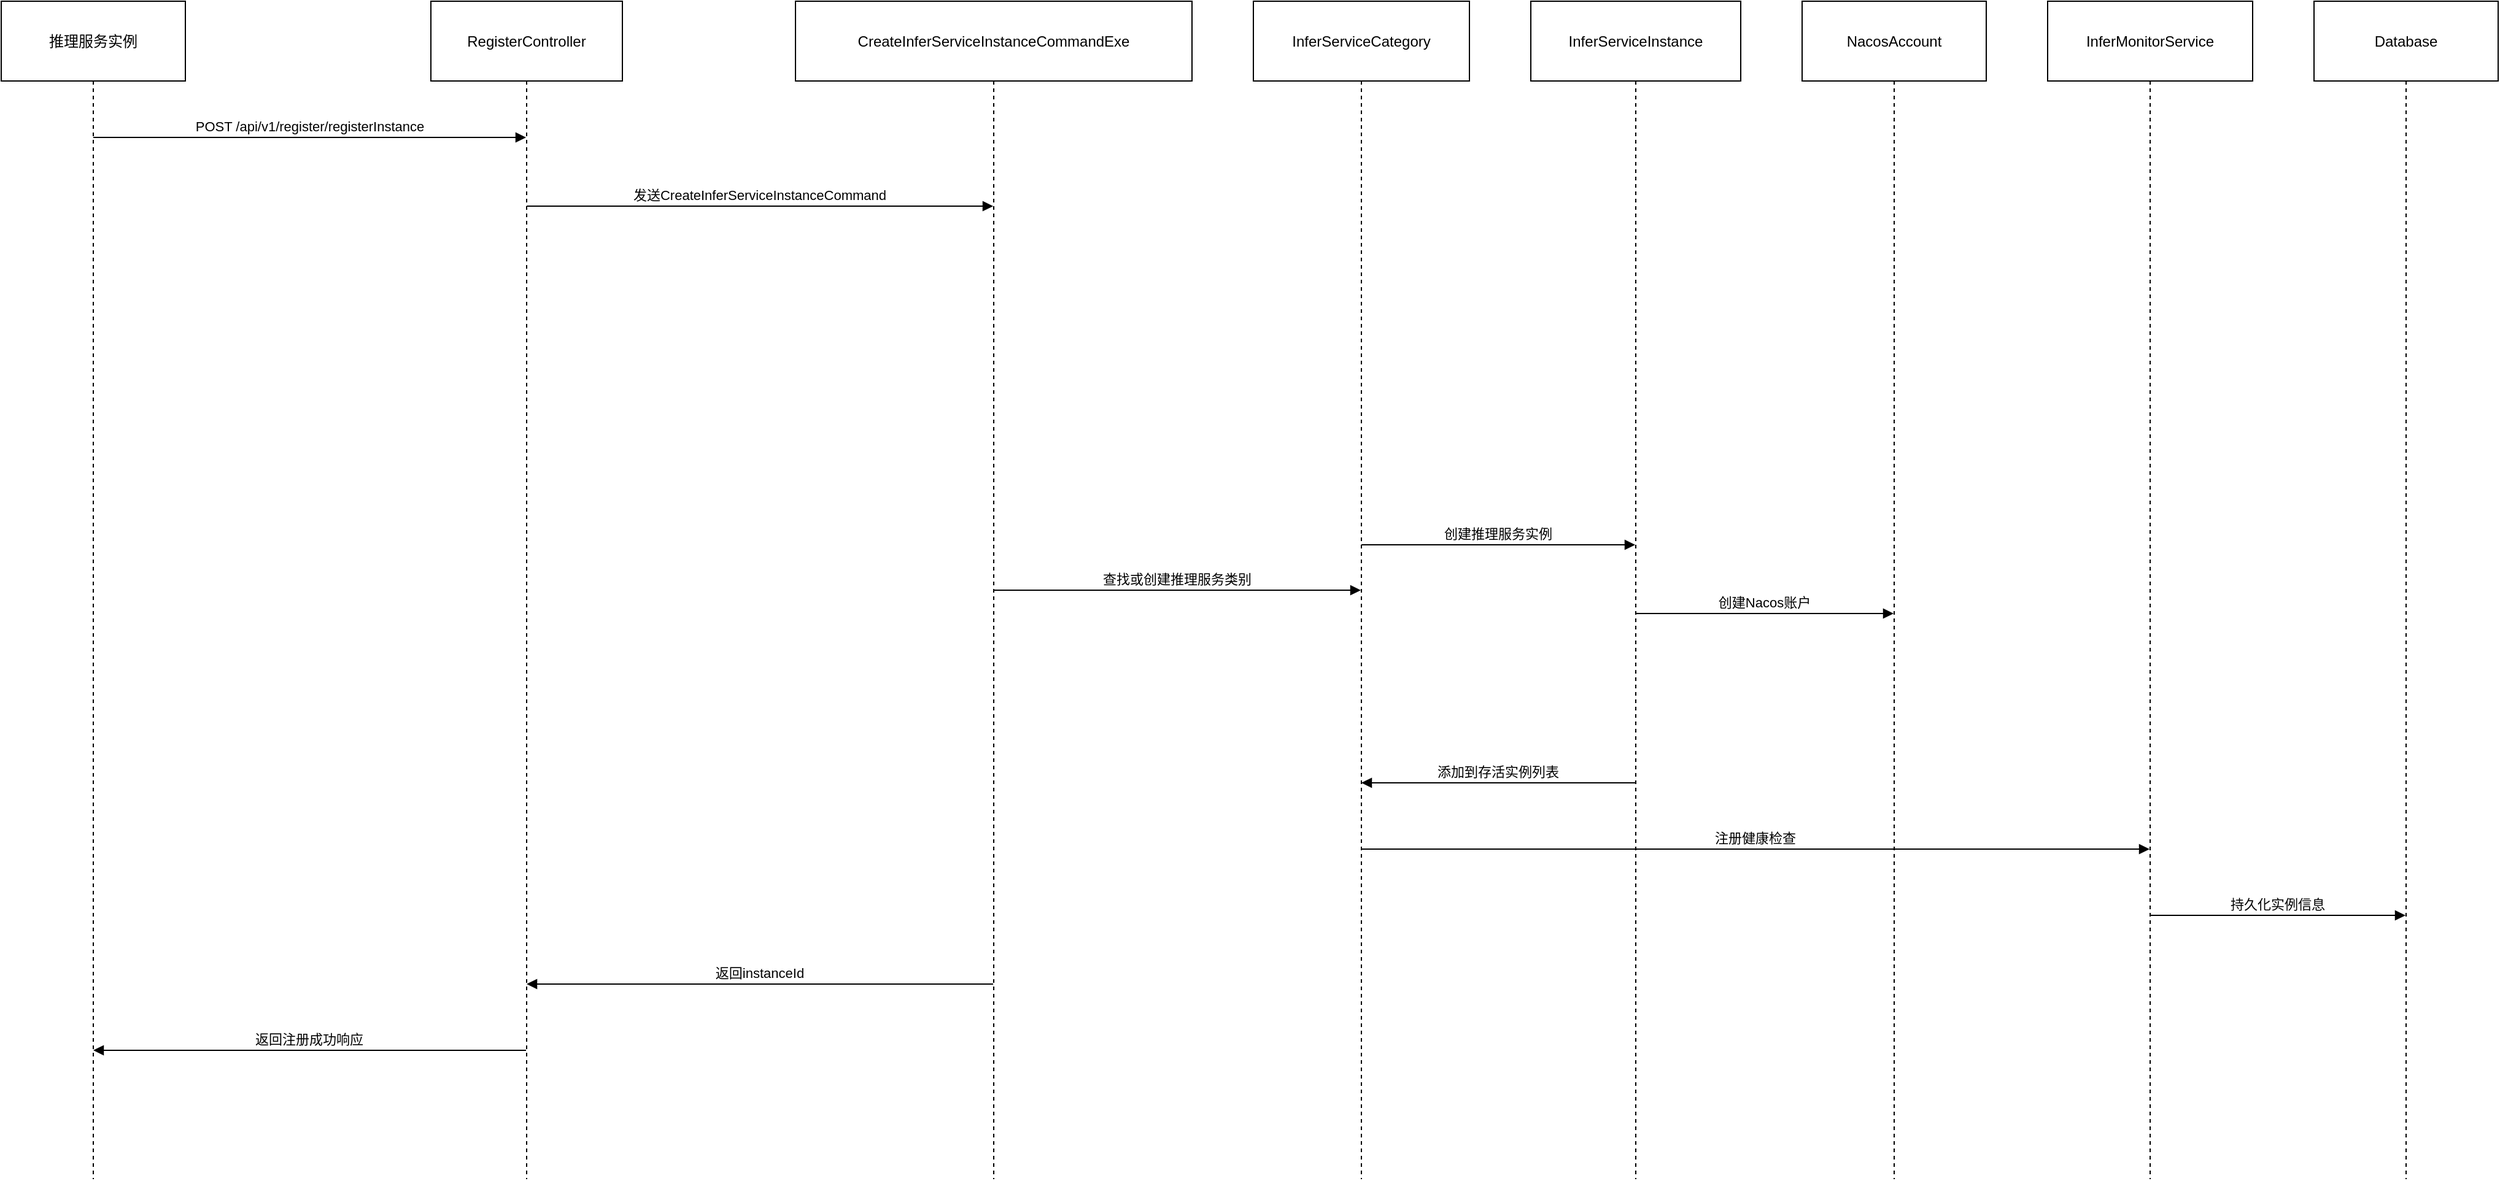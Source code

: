 <mxfile version="27.1.6">
  <diagram id="C5RBs43oDa-KdzZeNtuy" name="Page-1">
    <mxGraphModel dx="2220" dy="1090" grid="0" gridSize="10" guides="0" tooltips="1" connect="1" arrows="1" fold="1" page="1" pageScale="1" pageWidth="827" pageHeight="1169" math="0" shadow="0">
      <root>
        <mxCell id="WIyWlLk6GJQsqaUBKTNV-0" />
        <mxCell id="WIyWlLk6GJQsqaUBKTNV-1" parent="WIyWlLk6GJQsqaUBKTNV-0" />
        <mxCell id="-vjJtmbgc6F2R6WbQubW-61" value="推理服务实例" style="shape=umlLifeline;perimeter=lifelinePerimeter;whiteSpace=wrap;container=1;dropTarget=0;collapsible=0;recursiveResize=0;outlineConnect=0;portConstraint=eastwest;newEdgeStyle={&quot;edgeStyle&quot;:&quot;elbowEdgeStyle&quot;,&quot;elbow&quot;:&quot;vertical&quot;,&quot;curved&quot;:0,&quot;rounded&quot;:0};size=65;" vertex="1" parent="WIyWlLk6GJQsqaUBKTNV-1">
          <mxGeometry x="20" y="20" width="150" height="960" as="geometry" />
        </mxCell>
        <mxCell id="-vjJtmbgc6F2R6WbQubW-62" value="RegisterController" style="shape=umlLifeline;perimeter=lifelinePerimeter;whiteSpace=wrap;container=1;dropTarget=0;collapsible=0;recursiveResize=0;outlineConnect=0;portConstraint=eastwest;newEdgeStyle={&quot;edgeStyle&quot;:&quot;elbowEdgeStyle&quot;,&quot;elbow&quot;:&quot;vertical&quot;,&quot;curved&quot;:0,&quot;rounded&quot;:0};size=65;" vertex="1" parent="WIyWlLk6GJQsqaUBKTNV-1">
          <mxGeometry x="370" y="20" width="156" height="960" as="geometry" />
        </mxCell>
        <mxCell id="-vjJtmbgc6F2R6WbQubW-63" value="CreateInferServiceInstanceCommandExe" style="shape=umlLifeline;perimeter=lifelinePerimeter;whiteSpace=wrap;container=1;dropTarget=0;collapsible=0;recursiveResize=0;outlineConnect=0;portConstraint=eastwest;newEdgeStyle={&quot;edgeStyle&quot;:&quot;elbowEdgeStyle&quot;,&quot;elbow&quot;:&quot;vertical&quot;,&quot;curved&quot;:0,&quot;rounded&quot;:0};size=65;" vertex="1" parent="WIyWlLk6GJQsqaUBKTNV-1">
          <mxGeometry x="667" y="20" width="323" height="960" as="geometry" />
        </mxCell>
        <mxCell id="-vjJtmbgc6F2R6WbQubW-64" value="InferServiceCategory" style="shape=umlLifeline;perimeter=lifelinePerimeter;whiteSpace=wrap;container=1;dropTarget=0;collapsible=0;recursiveResize=0;outlineConnect=0;portConstraint=eastwest;newEdgeStyle={&quot;edgeStyle&quot;:&quot;elbowEdgeStyle&quot;,&quot;elbow&quot;:&quot;vertical&quot;,&quot;curved&quot;:0,&quot;rounded&quot;:0};size=65;" vertex="1" parent="WIyWlLk6GJQsqaUBKTNV-1">
          <mxGeometry x="1040" y="20" width="176" height="960" as="geometry" />
        </mxCell>
        <mxCell id="-vjJtmbgc6F2R6WbQubW-65" value="InferServiceInstance" style="shape=umlLifeline;perimeter=lifelinePerimeter;whiteSpace=wrap;container=1;dropTarget=0;collapsible=0;recursiveResize=0;outlineConnect=0;portConstraint=eastwest;newEdgeStyle={&quot;edgeStyle&quot;:&quot;elbowEdgeStyle&quot;,&quot;elbow&quot;:&quot;vertical&quot;,&quot;curved&quot;:0,&quot;rounded&quot;:0};size=65;" vertex="1" parent="WIyWlLk6GJQsqaUBKTNV-1">
          <mxGeometry x="1266" y="20" width="171" height="960" as="geometry" />
        </mxCell>
        <mxCell id="-vjJtmbgc6F2R6WbQubW-66" value="NacosAccount" style="shape=umlLifeline;perimeter=lifelinePerimeter;whiteSpace=wrap;container=1;dropTarget=0;collapsible=0;recursiveResize=0;outlineConnect=0;portConstraint=eastwest;newEdgeStyle={&quot;edgeStyle&quot;:&quot;elbowEdgeStyle&quot;,&quot;elbow&quot;:&quot;vertical&quot;,&quot;curved&quot;:0,&quot;rounded&quot;:0};size=65;" vertex="1" parent="WIyWlLk6GJQsqaUBKTNV-1">
          <mxGeometry x="1487" y="20" width="150" height="960" as="geometry" />
        </mxCell>
        <mxCell id="-vjJtmbgc6F2R6WbQubW-67" value="InferMonitorService" style="shape=umlLifeline;perimeter=lifelinePerimeter;whiteSpace=wrap;container=1;dropTarget=0;collapsible=0;recursiveResize=0;outlineConnect=0;portConstraint=eastwest;newEdgeStyle={&quot;edgeStyle&quot;:&quot;elbowEdgeStyle&quot;,&quot;elbow&quot;:&quot;vertical&quot;,&quot;curved&quot;:0,&quot;rounded&quot;:0};size=65;" vertex="1" parent="WIyWlLk6GJQsqaUBKTNV-1">
          <mxGeometry x="1687" y="20" width="167" height="960" as="geometry" />
        </mxCell>
        <mxCell id="-vjJtmbgc6F2R6WbQubW-68" value="Database" style="shape=umlLifeline;perimeter=lifelinePerimeter;whiteSpace=wrap;container=1;dropTarget=0;collapsible=0;recursiveResize=0;outlineConnect=0;portConstraint=eastwest;newEdgeStyle={&quot;edgeStyle&quot;:&quot;elbowEdgeStyle&quot;,&quot;elbow&quot;:&quot;vertical&quot;,&quot;curved&quot;:0,&quot;rounded&quot;:0};size=65;" vertex="1" parent="WIyWlLk6GJQsqaUBKTNV-1">
          <mxGeometry x="1904" y="20" width="150" height="960" as="geometry" />
        </mxCell>
        <mxCell id="-vjJtmbgc6F2R6WbQubW-69" value="POST /api/v1/register/registerInstance" style="verticalAlign=bottom;edgeStyle=elbowEdgeStyle;elbow=vertical;curved=0;rounded=0;endArrow=block;" edge="1" parent="WIyWlLk6GJQsqaUBKTNV-1" source="-vjJtmbgc6F2R6WbQubW-61" target="-vjJtmbgc6F2R6WbQubW-62">
          <mxGeometry relative="1" as="geometry">
            <Array as="points">
              <mxPoint x="280" y="131" />
            </Array>
          </mxGeometry>
        </mxCell>
        <mxCell id="-vjJtmbgc6F2R6WbQubW-70" value="发送CreateInferServiceInstanceCommand" style="verticalAlign=bottom;edgeStyle=elbowEdgeStyle;elbow=vertical;curved=0;rounded=0;endArrow=block;" edge="1" parent="WIyWlLk6GJQsqaUBKTNV-1" source="-vjJtmbgc6F2R6WbQubW-62" target="-vjJtmbgc6F2R6WbQubW-63">
          <mxGeometry relative="1" as="geometry">
            <Array as="points">
              <mxPoint x="647" y="187" />
            </Array>
          </mxGeometry>
        </mxCell>
        <mxCell id="-vjJtmbgc6F2R6WbQubW-73" value="查找或创建推理服务类别" style="verticalAlign=bottom;edgeStyle=elbowEdgeStyle;elbow=vertical;curved=0;rounded=0;endArrow=block;" edge="1" parent="WIyWlLk6GJQsqaUBKTNV-1" source="-vjJtmbgc6F2R6WbQubW-63" target="-vjJtmbgc6F2R6WbQubW-64">
          <mxGeometry relative="1" as="geometry">
            <Array as="points">
              <mxPoint x="986" y="409" />
            </Array>
          </mxGeometry>
        </mxCell>
        <mxCell id="-vjJtmbgc6F2R6WbQubW-74" value="创建推理服务实例" style="verticalAlign=bottom;edgeStyle=elbowEdgeStyle;elbow=vertical;curved=0;rounded=0;endArrow=block;" edge="1" parent="WIyWlLk6GJQsqaUBKTNV-1" source="-vjJtmbgc6F2R6WbQubW-64" target="-vjJtmbgc6F2R6WbQubW-65">
          <mxGeometry relative="1" as="geometry">
            <Array as="points">
              <mxPoint x="1248" y="463" />
            </Array>
          </mxGeometry>
        </mxCell>
        <mxCell id="-vjJtmbgc6F2R6WbQubW-75" value="创建Nacos账户" style="verticalAlign=bottom;edgeStyle=elbowEdgeStyle;elbow=vertical;curved=0;rounded=0;endArrow=block;" edge="1" parent="WIyWlLk6GJQsqaUBKTNV-1" source="-vjJtmbgc6F2R6WbQubW-65" target="-vjJtmbgc6F2R6WbQubW-66">
          <mxGeometry relative="1" as="geometry">
            <Array as="points">
              <mxPoint x="1465" y="519" />
            </Array>
          </mxGeometry>
        </mxCell>
        <mxCell id="-vjJtmbgc6F2R6WbQubW-77" value="添加到存活实例列表" style="verticalAlign=bottom;edgeStyle=elbowEdgeStyle;elbow=vertical;curved=0;rounded=0;endArrow=block;" edge="1" parent="WIyWlLk6GJQsqaUBKTNV-1" source="-vjJtmbgc6F2R6WbQubW-65" target="-vjJtmbgc6F2R6WbQubW-64">
          <mxGeometry relative="1" as="geometry">
            <Array as="points">
              <mxPoint x="1251" y="657" />
            </Array>
          </mxGeometry>
        </mxCell>
        <mxCell id="-vjJtmbgc6F2R6WbQubW-78" value="注册健康检查" style="verticalAlign=bottom;edgeStyle=elbowEdgeStyle;elbow=vertical;curved=0;rounded=0;endArrow=block;" edge="1" parent="WIyWlLk6GJQsqaUBKTNV-1" source="-vjJtmbgc6F2R6WbQubW-64" target="-vjJtmbgc6F2R6WbQubW-67">
          <mxGeometry relative="1" as="geometry">
            <Array as="points">
              <mxPoint x="1457" y="711" />
            </Array>
          </mxGeometry>
        </mxCell>
        <mxCell id="-vjJtmbgc6F2R6WbQubW-79" value="持久化实例信息" style="verticalAlign=bottom;edgeStyle=elbowEdgeStyle;elbow=vertical;curved=0;rounded=0;endArrow=block;" edge="1" parent="WIyWlLk6GJQsqaUBKTNV-1" source="-vjJtmbgc6F2R6WbQubW-67" target="-vjJtmbgc6F2R6WbQubW-68">
          <mxGeometry relative="1" as="geometry">
            <Array as="points">
              <mxPoint x="1883" y="765" />
            </Array>
          </mxGeometry>
        </mxCell>
        <mxCell id="-vjJtmbgc6F2R6WbQubW-80" value="返回instanceId" style="verticalAlign=bottom;edgeStyle=elbowEdgeStyle;elbow=vertical;curved=0;rounded=0;endArrow=block;" edge="1" parent="WIyWlLk6GJQsqaUBKTNV-1" source="-vjJtmbgc6F2R6WbQubW-63" target="-vjJtmbgc6F2R6WbQubW-62">
          <mxGeometry relative="1" as="geometry">
            <Array as="points">
              <mxPoint x="650" y="821" />
            </Array>
          </mxGeometry>
        </mxCell>
        <mxCell id="-vjJtmbgc6F2R6WbQubW-81" value="返回注册成功响应" style="verticalAlign=bottom;edgeStyle=elbowEdgeStyle;elbow=vertical;curved=0;rounded=0;endArrow=block;" edge="1" parent="WIyWlLk6GJQsqaUBKTNV-1" source="-vjJtmbgc6F2R6WbQubW-62" target="-vjJtmbgc6F2R6WbQubW-61">
          <mxGeometry relative="1" as="geometry">
            <Array as="points">
              <mxPoint x="283" y="875" />
            </Array>
          </mxGeometry>
        </mxCell>
      </root>
    </mxGraphModel>
  </diagram>
</mxfile>

